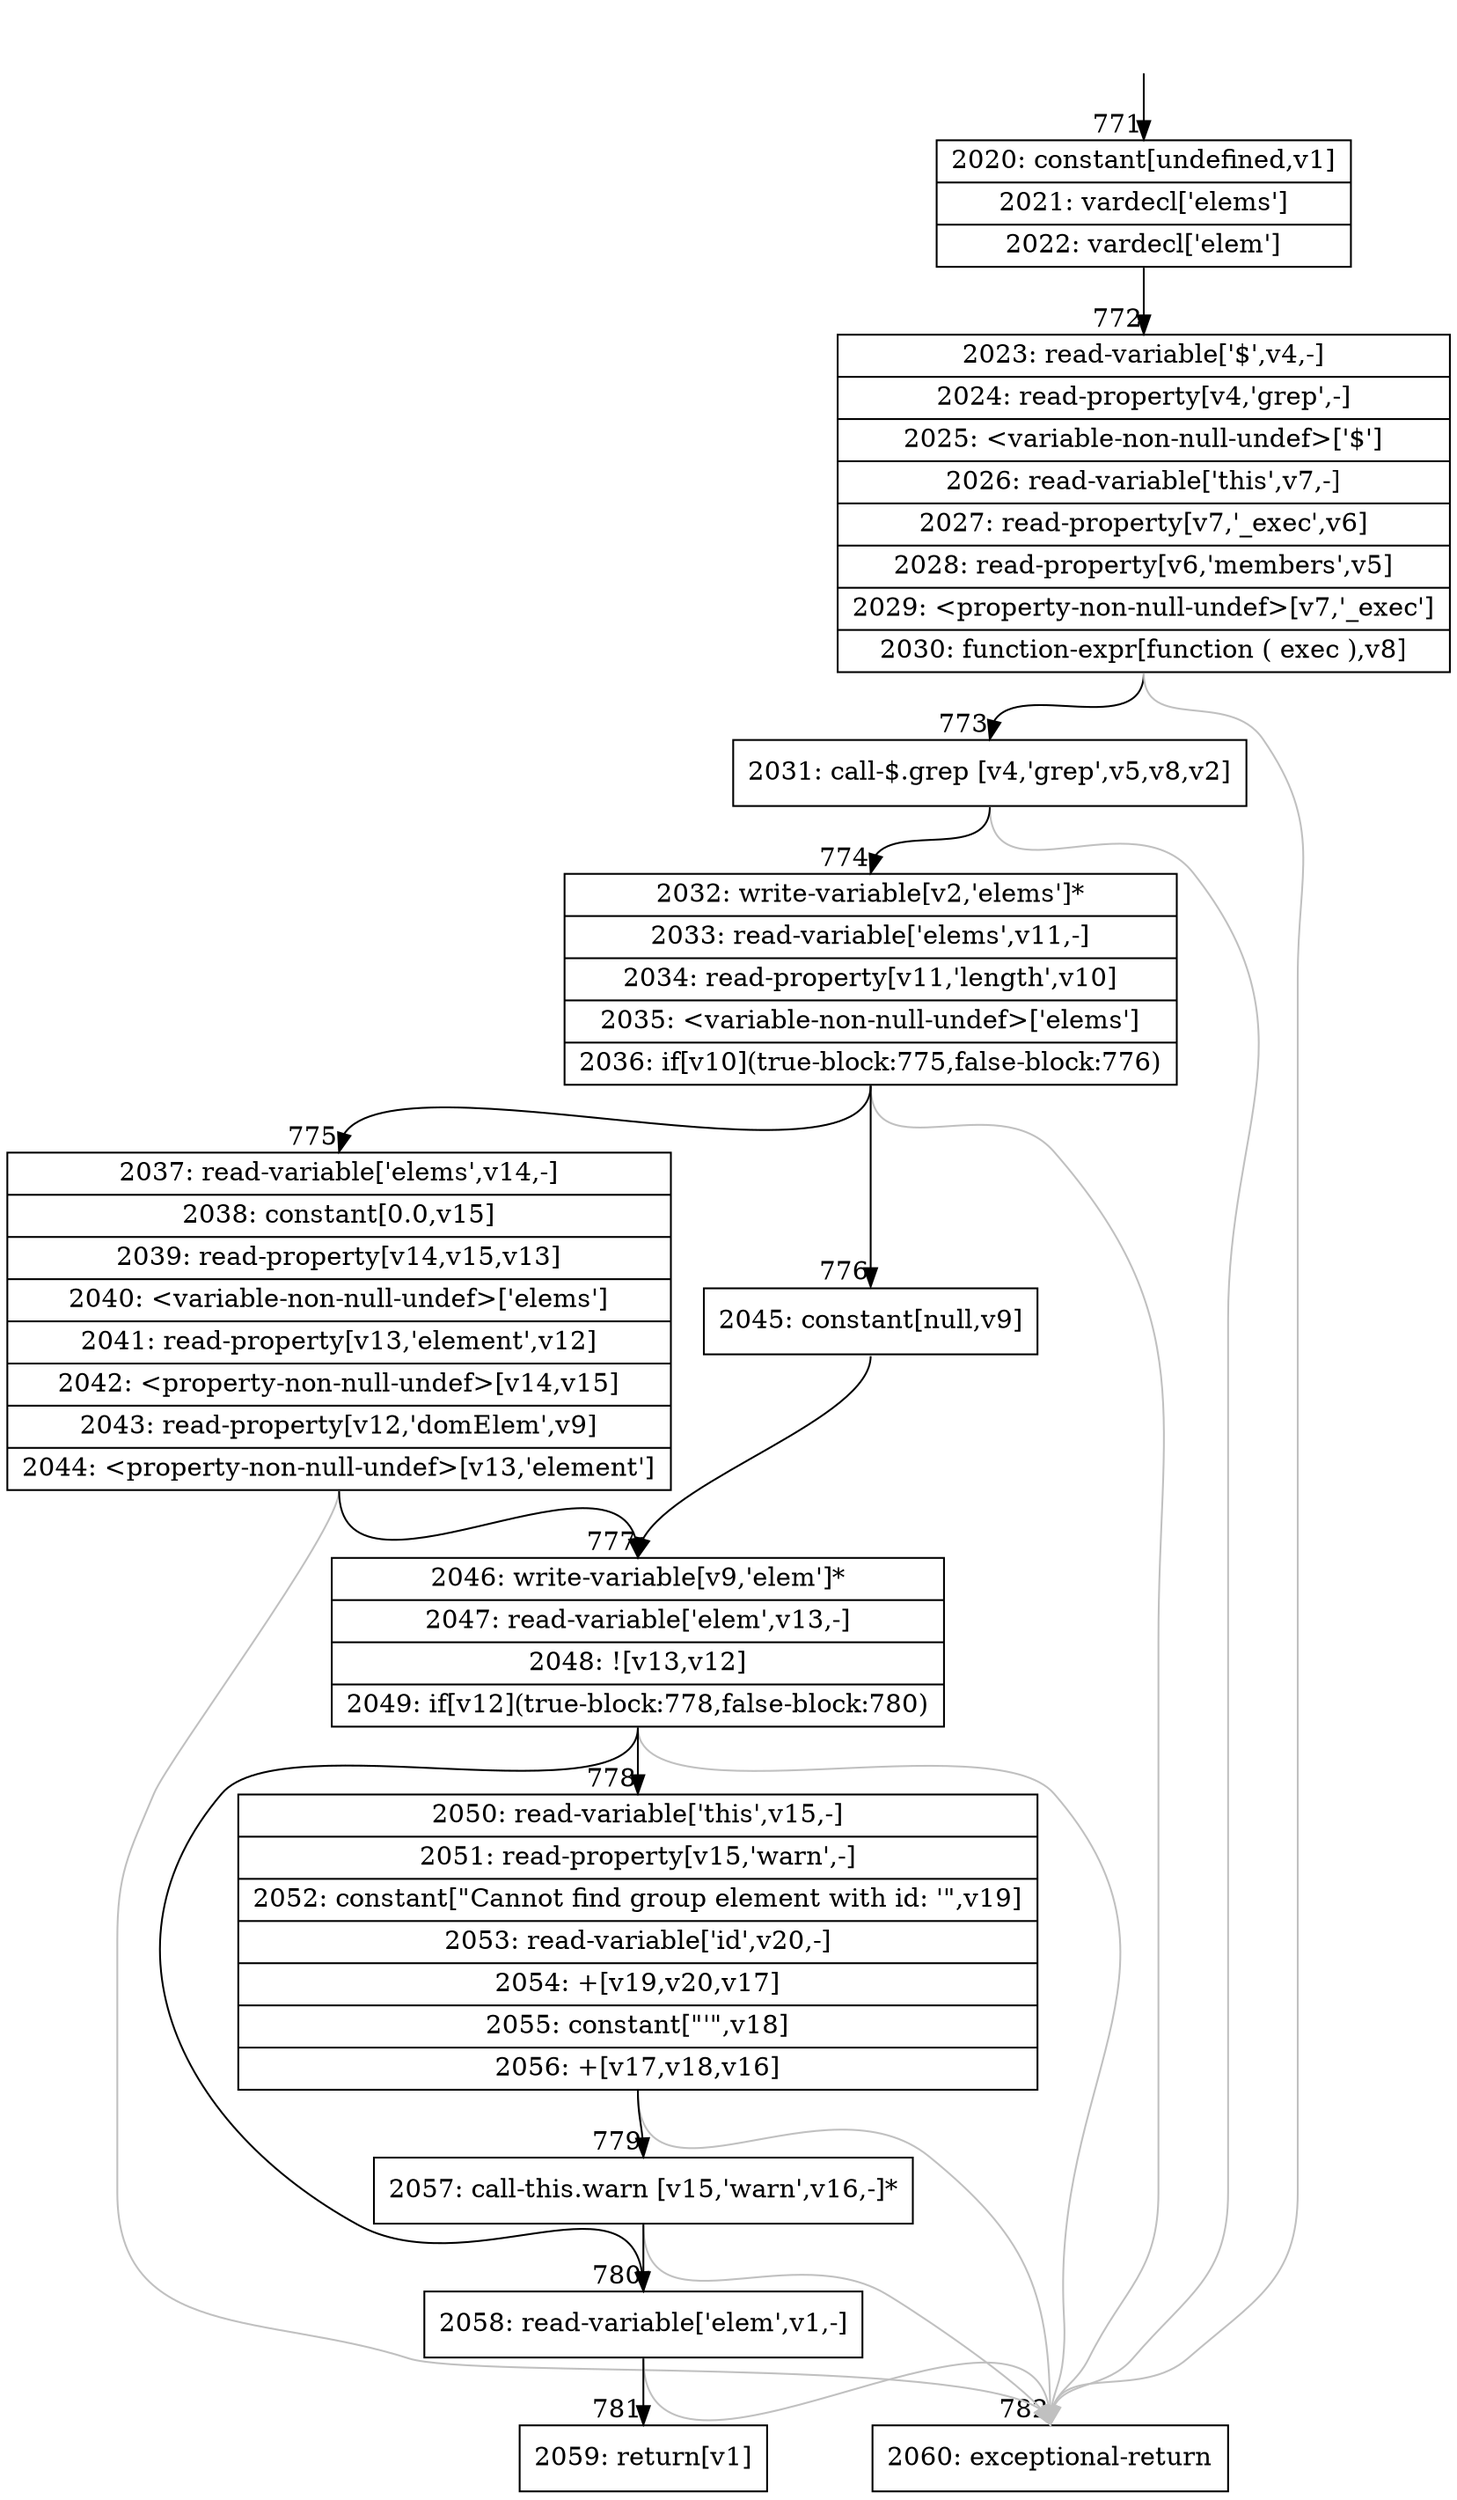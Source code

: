 digraph {
rankdir="TD"
BB_entry76[shape=none,label=""];
BB_entry76 -> BB771 [tailport=s, headport=n, headlabel="    771"]
BB771 [shape=record label="{2020: constant[undefined,v1]|2021: vardecl['elems']|2022: vardecl['elem']}" ] 
BB771 -> BB772 [tailport=s, headport=n, headlabel="      772"]
BB772 [shape=record label="{2023: read-variable['$',v4,-]|2024: read-property[v4,'grep',-]|2025: \<variable-non-null-undef\>['$']|2026: read-variable['this',v7,-]|2027: read-property[v7,'_exec',v6]|2028: read-property[v6,'members',v5]|2029: \<property-non-null-undef\>[v7,'_exec']|2030: function-expr[function ( exec ),v8]}" ] 
BB772 -> BB773 [tailport=s, headport=n, headlabel="      773"]
BB772 -> BB782 [tailport=s, headport=n, color=gray, headlabel="      782"]
BB773 [shape=record label="{2031: call-$.grep [v4,'grep',v5,v8,v2]}" ] 
BB773 -> BB774 [tailport=s, headport=n, headlabel="      774"]
BB773 -> BB782 [tailport=s, headport=n, color=gray]
BB774 [shape=record label="{2032: write-variable[v2,'elems']*|2033: read-variable['elems',v11,-]|2034: read-property[v11,'length',v10]|2035: \<variable-non-null-undef\>['elems']|2036: if[v10](true-block:775,false-block:776)}" ] 
BB774 -> BB775 [tailport=s, headport=n, headlabel="      775"]
BB774 -> BB776 [tailport=s, headport=n, headlabel="      776"]
BB774 -> BB782 [tailport=s, headport=n, color=gray]
BB775 [shape=record label="{2037: read-variable['elems',v14,-]|2038: constant[0.0,v15]|2039: read-property[v14,v15,v13]|2040: \<variable-non-null-undef\>['elems']|2041: read-property[v13,'element',v12]|2042: \<property-non-null-undef\>[v14,v15]|2043: read-property[v12,'domElem',v9]|2044: \<property-non-null-undef\>[v13,'element']}" ] 
BB775 -> BB777 [tailport=s, headport=n, headlabel="      777"]
BB775 -> BB782 [tailport=s, headport=n, color=gray]
BB776 [shape=record label="{2045: constant[null,v9]}" ] 
BB776 -> BB777 [tailport=s, headport=n]
BB777 [shape=record label="{2046: write-variable[v9,'elem']*|2047: read-variable['elem',v13,-]|2048: ![v13,v12]|2049: if[v12](true-block:778,false-block:780)}" ] 
BB777 -> BB778 [tailport=s, headport=n, headlabel="      778"]
BB777 -> BB780 [tailport=s, headport=n, headlabel="      780"]
BB777 -> BB782 [tailport=s, headport=n, color=gray]
BB778 [shape=record label="{2050: read-variable['this',v15,-]|2051: read-property[v15,'warn',-]|2052: constant[\"Cannot find group element with id: '\",v19]|2053: read-variable['id',v20,-]|2054: +[v19,v20,v17]|2055: constant[\"'\",v18]|2056: +[v17,v18,v16]}" ] 
BB778 -> BB779 [tailport=s, headport=n, headlabel="      779"]
BB778 -> BB782 [tailport=s, headport=n, color=gray]
BB779 [shape=record label="{2057: call-this.warn [v15,'warn',v16,-]*}" ] 
BB779 -> BB780 [tailport=s, headport=n]
BB779 -> BB782 [tailport=s, headport=n, color=gray]
BB780 [shape=record label="{2058: read-variable['elem',v1,-]}" ] 
BB780 -> BB781 [tailport=s, headport=n, headlabel="      781"]
BB780 -> BB782 [tailport=s, headport=n, color=gray]
BB781 [shape=record label="{2059: return[v1]}" ] 
BB782 [shape=record label="{2060: exceptional-return}" ] 
//#$~ 658
}

